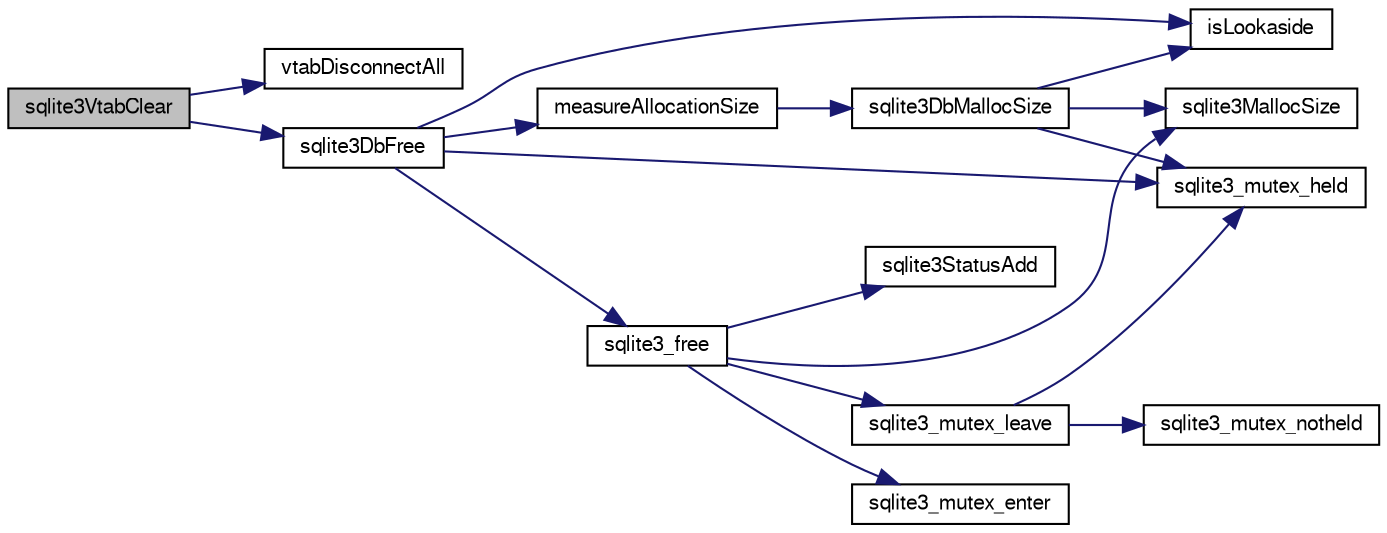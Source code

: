 digraph "sqlite3VtabClear"
{
  edge [fontname="FreeSans",fontsize="10",labelfontname="FreeSans",labelfontsize="10"];
  node [fontname="FreeSans",fontsize="10",shape=record];
  rankdir="LR";
  Node802776 [label="sqlite3VtabClear",height=0.2,width=0.4,color="black", fillcolor="grey75", style="filled", fontcolor="black"];
  Node802776 -> Node802777 [color="midnightblue",fontsize="10",style="solid",fontname="FreeSans"];
  Node802777 [label="vtabDisconnectAll",height=0.2,width=0.4,color="black", fillcolor="white", style="filled",URL="$sqlite3_8c.html#aa3d5506c2557b3e090d8409b5ee27d29"];
  Node802776 -> Node802778 [color="midnightblue",fontsize="10",style="solid",fontname="FreeSans"];
  Node802778 [label="sqlite3DbFree",height=0.2,width=0.4,color="black", fillcolor="white", style="filled",URL="$sqlite3_8c.html#ac70ab821a6607b4a1b909582dc37a069"];
  Node802778 -> Node802779 [color="midnightblue",fontsize="10",style="solid",fontname="FreeSans"];
  Node802779 [label="sqlite3_mutex_held",height=0.2,width=0.4,color="black", fillcolor="white", style="filled",URL="$sqlite3_8c.html#acf77da68932b6bc163c5e68547ecc3e7"];
  Node802778 -> Node802780 [color="midnightblue",fontsize="10",style="solid",fontname="FreeSans"];
  Node802780 [label="measureAllocationSize",height=0.2,width=0.4,color="black", fillcolor="white", style="filled",URL="$sqlite3_8c.html#a45731e644a22fdb756e2b6337224217a"];
  Node802780 -> Node802781 [color="midnightblue",fontsize="10",style="solid",fontname="FreeSans"];
  Node802781 [label="sqlite3DbMallocSize",height=0.2,width=0.4,color="black", fillcolor="white", style="filled",URL="$sqlite3_8c.html#aa397e5a8a03495203a0767abf0a71f86"];
  Node802781 -> Node802782 [color="midnightblue",fontsize="10",style="solid",fontname="FreeSans"];
  Node802782 [label="sqlite3MallocSize",height=0.2,width=0.4,color="black", fillcolor="white", style="filled",URL="$sqlite3_8c.html#acf5d2a5f35270bafb050bd2def576955"];
  Node802781 -> Node802779 [color="midnightblue",fontsize="10",style="solid",fontname="FreeSans"];
  Node802781 -> Node802783 [color="midnightblue",fontsize="10",style="solid",fontname="FreeSans"];
  Node802783 [label="isLookaside",height=0.2,width=0.4,color="black", fillcolor="white", style="filled",URL="$sqlite3_8c.html#a770fa05ff9717b75e16f4d968a77b897"];
  Node802778 -> Node802783 [color="midnightblue",fontsize="10",style="solid",fontname="FreeSans"];
  Node802778 -> Node802784 [color="midnightblue",fontsize="10",style="solid",fontname="FreeSans"];
  Node802784 [label="sqlite3_free",height=0.2,width=0.4,color="black", fillcolor="white", style="filled",URL="$sqlite3_8c.html#a6552349e36a8a691af5487999ab09519"];
  Node802784 -> Node802785 [color="midnightblue",fontsize="10",style="solid",fontname="FreeSans"];
  Node802785 [label="sqlite3_mutex_enter",height=0.2,width=0.4,color="black", fillcolor="white", style="filled",URL="$sqlite3_8c.html#a1c12cde690bd89f104de5cbad12a6bf5"];
  Node802784 -> Node802786 [color="midnightblue",fontsize="10",style="solid",fontname="FreeSans"];
  Node802786 [label="sqlite3StatusAdd",height=0.2,width=0.4,color="black", fillcolor="white", style="filled",URL="$sqlite3_8c.html#afa029f93586aeab4cc85360905dae9cd"];
  Node802784 -> Node802782 [color="midnightblue",fontsize="10",style="solid",fontname="FreeSans"];
  Node802784 -> Node802787 [color="midnightblue",fontsize="10",style="solid",fontname="FreeSans"];
  Node802787 [label="sqlite3_mutex_leave",height=0.2,width=0.4,color="black", fillcolor="white", style="filled",URL="$sqlite3_8c.html#a5838d235601dbd3c1fa993555c6bcc93"];
  Node802787 -> Node802779 [color="midnightblue",fontsize="10",style="solid",fontname="FreeSans"];
  Node802787 -> Node802788 [color="midnightblue",fontsize="10",style="solid",fontname="FreeSans"];
  Node802788 [label="sqlite3_mutex_notheld",height=0.2,width=0.4,color="black", fillcolor="white", style="filled",URL="$sqlite3_8c.html#a83967c837c1c000d3b5adcfaa688f5dc"];
}
